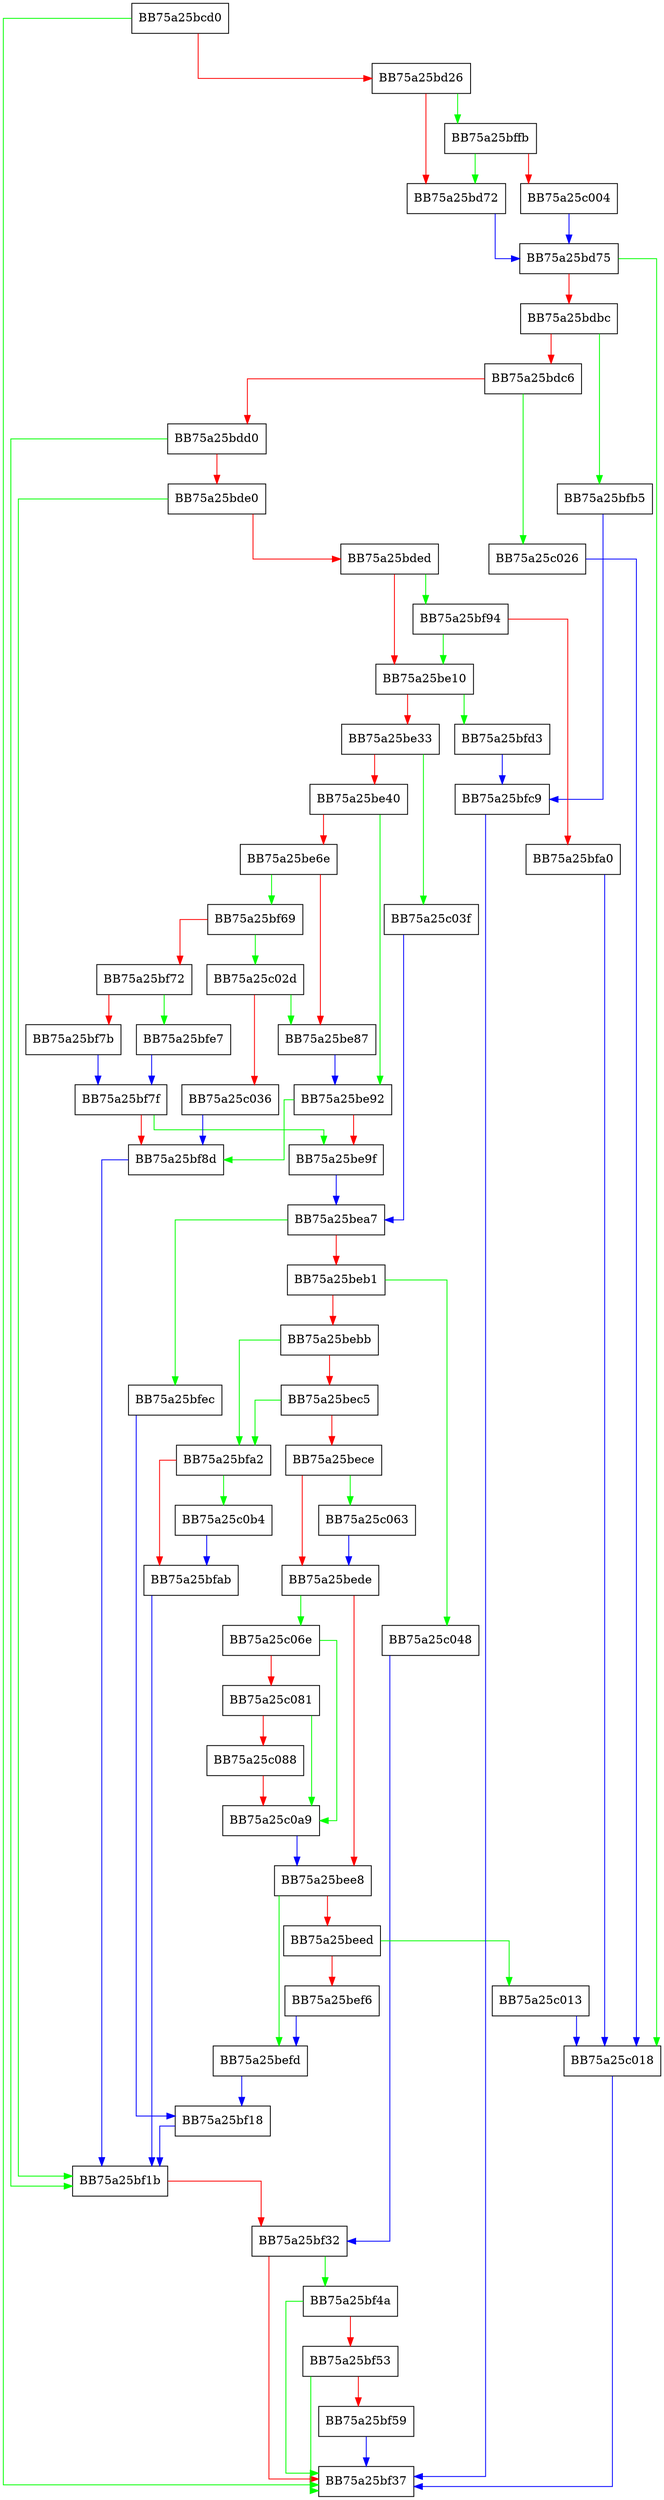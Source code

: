 digraph FindNext {
  node [shape="box"];
  graph [splines=ortho];
  BB75a25bcd0 -> BB75a25bf37 [color="green"];
  BB75a25bcd0 -> BB75a25bd26 [color="red"];
  BB75a25bd26 -> BB75a25bffb [color="green"];
  BB75a25bd26 -> BB75a25bd72 [color="red"];
  BB75a25bd72 -> BB75a25bd75 [color="blue"];
  BB75a25bd75 -> BB75a25c018 [color="green"];
  BB75a25bd75 -> BB75a25bdbc [color="red"];
  BB75a25bdbc -> BB75a25bfb5 [color="green"];
  BB75a25bdbc -> BB75a25bdc6 [color="red"];
  BB75a25bdc6 -> BB75a25c026 [color="green"];
  BB75a25bdc6 -> BB75a25bdd0 [color="red"];
  BB75a25bdd0 -> BB75a25bf1b [color="green"];
  BB75a25bdd0 -> BB75a25bde0 [color="red"];
  BB75a25bde0 -> BB75a25bf1b [color="green"];
  BB75a25bde0 -> BB75a25bded [color="red"];
  BB75a25bded -> BB75a25bf94 [color="green"];
  BB75a25bded -> BB75a25be10 [color="red"];
  BB75a25be10 -> BB75a25bfd3 [color="green"];
  BB75a25be10 -> BB75a25be33 [color="red"];
  BB75a25be33 -> BB75a25c03f [color="green"];
  BB75a25be33 -> BB75a25be40 [color="red"];
  BB75a25be40 -> BB75a25be92 [color="green"];
  BB75a25be40 -> BB75a25be6e [color="red"];
  BB75a25be6e -> BB75a25bf69 [color="green"];
  BB75a25be6e -> BB75a25be87 [color="red"];
  BB75a25be87 -> BB75a25be92 [color="blue"];
  BB75a25be92 -> BB75a25bf8d [color="green"];
  BB75a25be92 -> BB75a25be9f [color="red"];
  BB75a25be9f -> BB75a25bea7 [color="blue"];
  BB75a25bea7 -> BB75a25bfec [color="green"];
  BB75a25bea7 -> BB75a25beb1 [color="red"];
  BB75a25beb1 -> BB75a25c048 [color="green"];
  BB75a25beb1 -> BB75a25bebb [color="red"];
  BB75a25bebb -> BB75a25bfa2 [color="green"];
  BB75a25bebb -> BB75a25bec5 [color="red"];
  BB75a25bec5 -> BB75a25bfa2 [color="green"];
  BB75a25bec5 -> BB75a25bece [color="red"];
  BB75a25bece -> BB75a25c063 [color="green"];
  BB75a25bece -> BB75a25bede [color="red"];
  BB75a25bede -> BB75a25c06e [color="green"];
  BB75a25bede -> BB75a25bee8 [color="red"];
  BB75a25bee8 -> BB75a25befd [color="green"];
  BB75a25bee8 -> BB75a25beed [color="red"];
  BB75a25beed -> BB75a25c013 [color="green"];
  BB75a25beed -> BB75a25bef6 [color="red"];
  BB75a25bef6 -> BB75a25befd [color="blue"];
  BB75a25befd -> BB75a25bf18 [color="blue"];
  BB75a25bf18 -> BB75a25bf1b [color="blue"];
  BB75a25bf1b -> BB75a25bf32 [color="red"];
  BB75a25bf32 -> BB75a25bf4a [color="green"];
  BB75a25bf32 -> BB75a25bf37 [color="red"];
  BB75a25bf4a -> BB75a25bf37 [color="green"];
  BB75a25bf4a -> BB75a25bf53 [color="red"];
  BB75a25bf53 -> BB75a25bf37 [color="green"];
  BB75a25bf53 -> BB75a25bf59 [color="red"];
  BB75a25bf59 -> BB75a25bf37 [color="blue"];
  BB75a25bf69 -> BB75a25c02d [color="green"];
  BB75a25bf69 -> BB75a25bf72 [color="red"];
  BB75a25bf72 -> BB75a25bfe7 [color="green"];
  BB75a25bf72 -> BB75a25bf7b [color="red"];
  BB75a25bf7b -> BB75a25bf7f [color="blue"];
  BB75a25bf7f -> BB75a25be9f [color="green"];
  BB75a25bf7f -> BB75a25bf8d [color="red"];
  BB75a25bf8d -> BB75a25bf1b [color="blue"];
  BB75a25bf94 -> BB75a25be10 [color="green"];
  BB75a25bf94 -> BB75a25bfa0 [color="red"];
  BB75a25bfa0 -> BB75a25c018 [color="blue"];
  BB75a25bfa2 -> BB75a25c0b4 [color="green"];
  BB75a25bfa2 -> BB75a25bfab [color="red"];
  BB75a25bfab -> BB75a25bf1b [color="blue"];
  BB75a25bfb5 -> BB75a25bfc9 [color="blue"];
  BB75a25bfc9 -> BB75a25bf37 [color="blue"];
  BB75a25bfd3 -> BB75a25bfc9 [color="blue"];
  BB75a25bfe7 -> BB75a25bf7f [color="blue"];
  BB75a25bfec -> BB75a25bf18 [color="blue"];
  BB75a25bffb -> BB75a25bd72 [color="green"];
  BB75a25bffb -> BB75a25c004 [color="red"];
  BB75a25c004 -> BB75a25bd75 [color="blue"];
  BB75a25c013 -> BB75a25c018 [color="blue"];
  BB75a25c018 -> BB75a25bf37 [color="blue"];
  BB75a25c026 -> BB75a25c018 [color="blue"];
  BB75a25c02d -> BB75a25be87 [color="green"];
  BB75a25c02d -> BB75a25c036 [color="red"];
  BB75a25c036 -> BB75a25bf8d [color="blue"];
  BB75a25c03f -> BB75a25bea7 [color="blue"];
  BB75a25c048 -> BB75a25bf32 [color="blue"];
  BB75a25c063 -> BB75a25bede [color="blue"];
  BB75a25c06e -> BB75a25c0a9 [color="green"];
  BB75a25c06e -> BB75a25c081 [color="red"];
  BB75a25c081 -> BB75a25c0a9 [color="green"];
  BB75a25c081 -> BB75a25c088 [color="red"];
  BB75a25c088 -> BB75a25c0a9 [color="red"];
  BB75a25c0a9 -> BB75a25bee8 [color="blue"];
  BB75a25c0b4 -> BB75a25bfab [color="blue"];
}
